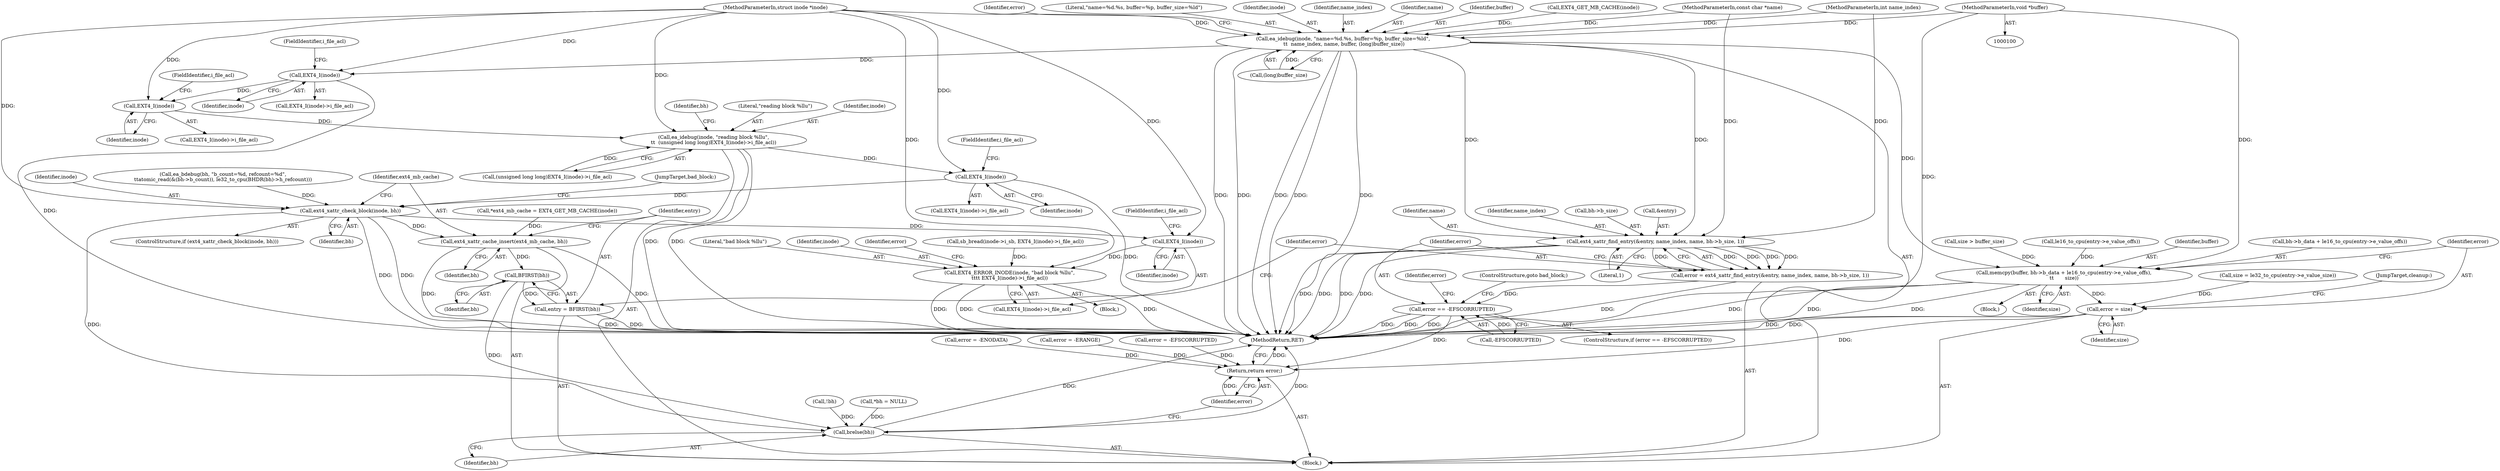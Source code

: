 digraph "0_linux_82939d7999dfc1f1998c4b1c12e2f19edbdff272_1@pointer" {
"1000104" [label="(MethodParameterIn,void *buffer)"];
"1000119" [label="(Call,ea_idebug(inode, \"name=%d.%s, buffer=%p, buffer_size=%ld\",\n \t\t  name_index, name, buffer, (long)buffer_size))"];
"1000135" [label="(Call,EXT4_I(inode))"];
"1000145" [label="(Call,EXT4_I(inode))"];
"1000139" [label="(Call,ea_idebug(inode, \"reading block %llu\",\n\t\t  (unsigned long long)EXT4_I(inode)->i_file_acl))"];
"1000155" [label="(Call,EXT4_I(inode))"];
"1000176" [label="(Call,ext4_xattr_check_block(inode, bh))"];
"1000185" [label="(Call,EXT4_I(inode))"];
"1000181" [label="(Call,EXT4_ERROR_INODE(inode, \"bad block %llu\",\n\t\t\t\t EXT4_I(inode)->i_file_acl))"];
"1000193" [label="(Call,ext4_xattr_cache_insert(ext4_mb_cache, bh))"];
"1000198" [label="(Call,BFIRST(bh))"];
"1000196" [label="(Call,entry = BFIRST(bh))"];
"1000253" [label="(Call,brelse(bh))"];
"1000202" [label="(Call,ext4_xattr_find_entry(&entry, name_index, name, bh->b_size, 1))"];
"1000200" [label="(Call,error = ext4_xattr_find_entry(&entry, name_index, name, bh->b_size, 1))"];
"1000212" [label="(Call,error == -EFSCORRUPTED)"];
"1000255" [label="(Return,return error;)"];
"1000238" [label="(Call,memcpy(buffer, bh->b_data + le16_to_cpu(entry->e_value_offs),\n\t\t       size))"];
"1000249" [label="(Call,error = size)"];
"1000238" [label="(Call,memcpy(buffer, bh->b_data + le16_to_cpu(entry->e_value_offs),\n\t\t       size))"];
"1000117" [label="(Call,EXT4_GET_MB_CACHE(inode))"];
"1000206" [label="(Identifier,name)"];
"1000103" [label="(MethodParameterIn,const char *name)"];
"1000244" [label="(Call,le16_to_cpu(entry->e_value_offs))"];
"1000139" [label="(Call,ea_idebug(inode, \"reading block %llu\",\n\t\t  (unsigned long long)EXT4_I(inode)->i_file_acl))"];
"1000177" [label="(Identifier,inode)"];
"1000104" [label="(MethodParameterIn,void *buffer)"];
"1000145" [label="(Call,EXT4_I(inode))"];
"1000254" [label="(Identifier,bh)"];
"1000149" [label="(Identifier,bh)"];
"1000256" [label="(Identifier,error)"];
"1000257" [label="(MethodReturn,RET)"];
"1000136" [label="(Identifier,inode)"];
"1000228" [label="(Block,)"];
"1000220" [label="(Call,size = le32_to_cpu(entry->e_value_size))"];
"1000175" [label="(ControlStructure,if (ext4_xattr_check_block(inode, bh)))"];
"1000184" [label="(Call,EXT4_I(inode)->i_file_acl)"];
"1000213" [label="(Identifier,error)"];
"1000255" [label="(Return,return error;)"];
"1000147" [label="(FieldIdentifier,i_file_acl)"];
"1000188" [label="(Call,error = -EFSCORRUPTED)"];
"1000199" [label="(Identifier,bh)"];
"1000239" [label="(Identifier,buffer)"];
"1000129" [label="(Identifier,error)"];
"1000205" [label="(Identifier,name_index)"];
"1000159" [label="(Call,!bh)"];
"1000194" [label="(Identifier,ext4_mb_cache)"];
"1000196" [label="(Call,entry = BFIRST(bh))"];
"1000214" [label="(Call,-EFSCORRUPTED)"];
"1000218" [label="(Identifier,error)"];
"1000193" [label="(Call,ext4_xattr_cache_insert(ext4_mb_cache, bh))"];
"1000156" [label="(Identifier,inode)"];
"1000137" [label="(FieldIdentifier,i_file_acl)"];
"1000134" [label="(Call,EXT4_I(inode)->i_file_acl)"];
"1000155" [label="(Call,EXT4_I(inode))"];
"1000176" [label="(Call,ext4_xattr_check_block(inode, bh))"];
"1000121" [label="(Literal,\"name=%d.%s, buffer=%p, buffer_size=%ld\")"];
"1000180" [label="(JumpTarget,bad_block:)"];
"1000211" [label="(ControlStructure,if (error == -EFSCORRUPTED))"];
"1000202" [label="(Call,ext4_xattr_find_entry(&entry, name_index, name, bh->b_size, 1))"];
"1000120" [label="(Identifier,inode)"];
"1000141" [label="(Literal,\"reading block %llu\")"];
"1000250" [label="(Identifier,error)"];
"1000122" [label="(Identifier,name_index)"];
"1000179" [label="(Block,)"];
"1000207" [label="(Call,bh->b_size)"];
"1000195" [label="(Identifier,bh)"];
"1000182" [label="(Identifier,inode)"];
"1000140" [label="(Identifier,inode)"];
"1000248" [label="(Identifier,size)"];
"1000203" [label="(Call,&entry)"];
"1000187" [label="(FieldIdentifier,i_file_acl)"];
"1000135" [label="(Call,EXT4_I(inode))"];
"1000123" [label="(Identifier,name)"];
"1000189" [label="(Identifier,error)"];
"1000185" [label="(Call,EXT4_I(inode))"];
"1000200" [label="(Call,error = ext4_xattr_find_entry(&entry, name_index, name, bh->b_size, 1))"];
"1000106" [label="(Block,)"];
"1000154" [label="(Call,EXT4_I(inode)->i_file_acl)"];
"1000252" [label="(JumpTarget,cleanup:)"];
"1000186" [label="(Identifier,inode)"];
"1000210" [label="(Literal,1)"];
"1000240" [label="(Call,bh->b_data + le16_to_cpu(entry->e_value_offs))"];
"1000125" [label="(Call,(long)buffer_size)"];
"1000146" [label="(Identifier,inode)"];
"1000119" [label="(Call,ea_idebug(inode, \"name=%d.%s, buffer=%p, buffer_size=%ld\",\n \t\t  name_index, name, buffer, (long)buffer_size))"];
"1000198" [label="(Call,BFIRST(bh))"];
"1000216" [label="(ControlStructure,goto bad_block;)"];
"1000124" [label="(Identifier,buffer)"];
"1000212" [label="(Call,error == -EFSCORRUPTED)"];
"1000197" [label="(Identifier,entry)"];
"1000234" [label="(Call,size > buffer_size)"];
"1000128" [label="(Call,error = -ENODATA)"];
"1000142" [label="(Call,(unsigned long long)EXT4_I(inode)->i_file_acl)"];
"1000251" [label="(Identifier,size)"];
"1000181" [label="(Call,EXT4_ERROR_INODE(inode, \"bad block %llu\",\n\t\t\t\t EXT4_I(inode)->i_file_acl))"];
"1000150" [label="(Call,sb_bread(inode->i_sb, EXT4_I(inode)->i_file_acl))"];
"1000101" [label="(MethodParameterIn,struct inode *inode)"];
"1000183" [label="(Literal,\"bad block %llu\")"];
"1000102" [label="(MethodParameterIn,int name_index)"];
"1000162" [label="(Call,ea_bdebug(bh, \"b_count=%d, refcount=%d\",\n\t\tatomic_read(&(bh->b_count)), le32_to_cpu(BHDR(bh)->h_refcount)))"];
"1000201" [label="(Identifier,error)"];
"1000229" [label="(Call,error = -ERANGE)"];
"1000253" [label="(Call,brelse(bh))"];
"1000178" [label="(Identifier,bh)"];
"1000108" [label="(Call,*bh = NULL)"];
"1000115" [label="(Call,*ext4_mb_cache = EXT4_GET_MB_CACHE(inode))"];
"1000144" [label="(Call,EXT4_I(inode)->i_file_acl)"];
"1000157" [label="(FieldIdentifier,i_file_acl)"];
"1000249" [label="(Call,error = size)"];
"1000104" -> "1000100"  [label="AST: "];
"1000104" -> "1000257"  [label="DDG: "];
"1000104" -> "1000119"  [label="DDG: "];
"1000104" -> "1000238"  [label="DDG: "];
"1000119" -> "1000106"  [label="AST: "];
"1000119" -> "1000125"  [label="CFG: "];
"1000120" -> "1000119"  [label="AST: "];
"1000121" -> "1000119"  [label="AST: "];
"1000122" -> "1000119"  [label="AST: "];
"1000123" -> "1000119"  [label="AST: "];
"1000124" -> "1000119"  [label="AST: "];
"1000125" -> "1000119"  [label="AST: "];
"1000129" -> "1000119"  [label="CFG: "];
"1000119" -> "1000257"  [label="DDG: "];
"1000119" -> "1000257"  [label="DDG: "];
"1000119" -> "1000257"  [label="DDG: "];
"1000119" -> "1000257"  [label="DDG: "];
"1000119" -> "1000257"  [label="DDG: "];
"1000117" -> "1000119"  [label="DDG: "];
"1000101" -> "1000119"  [label="DDG: "];
"1000102" -> "1000119"  [label="DDG: "];
"1000103" -> "1000119"  [label="DDG: "];
"1000125" -> "1000119"  [label="DDG: "];
"1000119" -> "1000135"  [label="DDG: "];
"1000119" -> "1000202"  [label="DDG: "];
"1000119" -> "1000202"  [label="DDG: "];
"1000119" -> "1000238"  [label="DDG: "];
"1000135" -> "1000134"  [label="AST: "];
"1000135" -> "1000136"  [label="CFG: "];
"1000136" -> "1000135"  [label="AST: "];
"1000137" -> "1000135"  [label="CFG: "];
"1000135" -> "1000257"  [label="DDG: "];
"1000101" -> "1000135"  [label="DDG: "];
"1000135" -> "1000145"  [label="DDG: "];
"1000145" -> "1000144"  [label="AST: "];
"1000145" -> "1000146"  [label="CFG: "];
"1000146" -> "1000145"  [label="AST: "];
"1000147" -> "1000145"  [label="CFG: "];
"1000145" -> "1000139"  [label="DDG: "];
"1000101" -> "1000145"  [label="DDG: "];
"1000139" -> "1000106"  [label="AST: "];
"1000139" -> "1000142"  [label="CFG: "];
"1000140" -> "1000139"  [label="AST: "];
"1000141" -> "1000139"  [label="AST: "];
"1000142" -> "1000139"  [label="AST: "];
"1000149" -> "1000139"  [label="CFG: "];
"1000139" -> "1000257"  [label="DDG: "];
"1000139" -> "1000257"  [label="DDG: "];
"1000101" -> "1000139"  [label="DDG: "];
"1000142" -> "1000139"  [label="DDG: "];
"1000139" -> "1000155"  [label="DDG: "];
"1000155" -> "1000154"  [label="AST: "];
"1000155" -> "1000156"  [label="CFG: "];
"1000156" -> "1000155"  [label="AST: "];
"1000157" -> "1000155"  [label="CFG: "];
"1000155" -> "1000257"  [label="DDG: "];
"1000101" -> "1000155"  [label="DDG: "];
"1000155" -> "1000176"  [label="DDG: "];
"1000176" -> "1000175"  [label="AST: "];
"1000176" -> "1000178"  [label="CFG: "];
"1000177" -> "1000176"  [label="AST: "];
"1000178" -> "1000176"  [label="AST: "];
"1000180" -> "1000176"  [label="CFG: "];
"1000194" -> "1000176"  [label="CFG: "];
"1000176" -> "1000257"  [label="DDG: "];
"1000176" -> "1000257"  [label="DDG: "];
"1000101" -> "1000176"  [label="DDG: "];
"1000162" -> "1000176"  [label="DDG: "];
"1000176" -> "1000185"  [label="DDG: "];
"1000176" -> "1000193"  [label="DDG: "];
"1000176" -> "1000253"  [label="DDG: "];
"1000185" -> "1000184"  [label="AST: "];
"1000185" -> "1000186"  [label="CFG: "];
"1000186" -> "1000185"  [label="AST: "];
"1000187" -> "1000185"  [label="CFG: "];
"1000185" -> "1000181"  [label="DDG: "];
"1000101" -> "1000185"  [label="DDG: "];
"1000181" -> "1000179"  [label="AST: "];
"1000181" -> "1000184"  [label="CFG: "];
"1000182" -> "1000181"  [label="AST: "];
"1000183" -> "1000181"  [label="AST: "];
"1000184" -> "1000181"  [label="AST: "];
"1000189" -> "1000181"  [label="CFG: "];
"1000181" -> "1000257"  [label="DDG: "];
"1000181" -> "1000257"  [label="DDG: "];
"1000181" -> "1000257"  [label="DDG: "];
"1000101" -> "1000181"  [label="DDG: "];
"1000150" -> "1000181"  [label="DDG: "];
"1000193" -> "1000106"  [label="AST: "];
"1000193" -> "1000195"  [label="CFG: "];
"1000194" -> "1000193"  [label="AST: "];
"1000195" -> "1000193"  [label="AST: "];
"1000197" -> "1000193"  [label="CFG: "];
"1000193" -> "1000257"  [label="DDG: "];
"1000193" -> "1000257"  [label="DDG: "];
"1000115" -> "1000193"  [label="DDG: "];
"1000193" -> "1000198"  [label="DDG: "];
"1000198" -> "1000196"  [label="AST: "];
"1000198" -> "1000199"  [label="CFG: "];
"1000199" -> "1000198"  [label="AST: "];
"1000196" -> "1000198"  [label="CFG: "];
"1000198" -> "1000196"  [label="DDG: "];
"1000198" -> "1000253"  [label="DDG: "];
"1000196" -> "1000106"  [label="AST: "];
"1000197" -> "1000196"  [label="AST: "];
"1000201" -> "1000196"  [label="CFG: "];
"1000196" -> "1000257"  [label="DDG: "];
"1000196" -> "1000257"  [label="DDG: "];
"1000253" -> "1000106"  [label="AST: "];
"1000253" -> "1000254"  [label="CFG: "];
"1000254" -> "1000253"  [label="AST: "];
"1000256" -> "1000253"  [label="CFG: "];
"1000253" -> "1000257"  [label="DDG: "];
"1000253" -> "1000257"  [label="DDG: "];
"1000159" -> "1000253"  [label="DDG: "];
"1000108" -> "1000253"  [label="DDG: "];
"1000202" -> "1000200"  [label="AST: "];
"1000202" -> "1000210"  [label="CFG: "];
"1000203" -> "1000202"  [label="AST: "];
"1000205" -> "1000202"  [label="AST: "];
"1000206" -> "1000202"  [label="AST: "];
"1000207" -> "1000202"  [label="AST: "];
"1000210" -> "1000202"  [label="AST: "];
"1000200" -> "1000202"  [label="CFG: "];
"1000202" -> "1000257"  [label="DDG: "];
"1000202" -> "1000257"  [label="DDG: "];
"1000202" -> "1000257"  [label="DDG: "];
"1000202" -> "1000257"  [label="DDG: "];
"1000202" -> "1000200"  [label="DDG: "];
"1000202" -> "1000200"  [label="DDG: "];
"1000202" -> "1000200"  [label="DDG: "];
"1000202" -> "1000200"  [label="DDG: "];
"1000202" -> "1000200"  [label="DDG: "];
"1000102" -> "1000202"  [label="DDG: "];
"1000103" -> "1000202"  [label="DDG: "];
"1000200" -> "1000106"  [label="AST: "];
"1000201" -> "1000200"  [label="AST: "];
"1000213" -> "1000200"  [label="CFG: "];
"1000200" -> "1000257"  [label="DDG: "];
"1000200" -> "1000212"  [label="DDG: "];
"1000212" -> "1000211"  [label="AST: "];
"1000212" -> "1000214"  [label="CFG: "];
"1000213" -> "1000212"  [label="AST: "];
"1000214" -> "1000212"  [label="AST: "];
"1000216" -> "1000212"  [label="CFG: "];
"1000218" -> "1000212"  [label="CFG: "];
"1000212" -> "1000257"  [label="DDG: "];
"1000212" -> "1000257"  [label="DDG: "];
"1000212" -> "1000257"  [label="DDG: "];
"1000214" -> "1000212"  [label="DDG: "];
"1000212" -> "1000255"  [label="DDG: "];
"1000255" -> "1000106"  [label="AST: "];
"1000255" -> "1000256"  [label="CFG: "];
"1000256" -> "1000255"  [label="AST: "];
"1000257" -> "1000255"  [label="CFG: "];
"1000255" -> "1000257"  [label="DDG: "];
"1000256" -> "1000255"  [label="DDG: "];
"1000188" -> "1000255"  [label="DDG: "];
"1000128" -> "1000255"  [label="DDG: "];
"1000229" -> "1000255"  [label="DDG: "];
"1000249" -> "1000255"  [label="DDG: "];
"1000238" -> "1000228"  [label="AST: "];
"1000238" -> "1000248"  [label="CFG: "];
"1000239" -> "1000238"  [label="AST: "];
"1000240" -> "1000238"  [label="AST: "];
"1000248" -> "1000238"  [label="AST: "];
"1000250" -> "1000238"  [label="CFG: "];
"1000238" -> "1000257"  [label="DDG: "];
"1000238" -> "1000257"  [label="DDG: "];
"1000238" -> "1000257"  [label="DDG: "];
"1000244" -> "1000238"  [label="DDG: "];
"1000234" -> "1000238"  [label="DDG: "];
"1000238" -> "1000249"  [label="DDG: "];
"1000249" -> "1000106"  [label="AST: "];
"1000249" -> "1000251"  [label="CFG: "];
"1000250" -> "1000249"  [label="AST: "];
"1000251" -> "1000249"  [label="AST: "];
"1000252" -> "1000249"  [label="CFG: "];
"1000249" -> "1000257"  [label="DDG: "];
"1000249" -> "1000257"  [label="DDG: "];
"1000220" -> "1000249"  [label="DDG: "];
}
